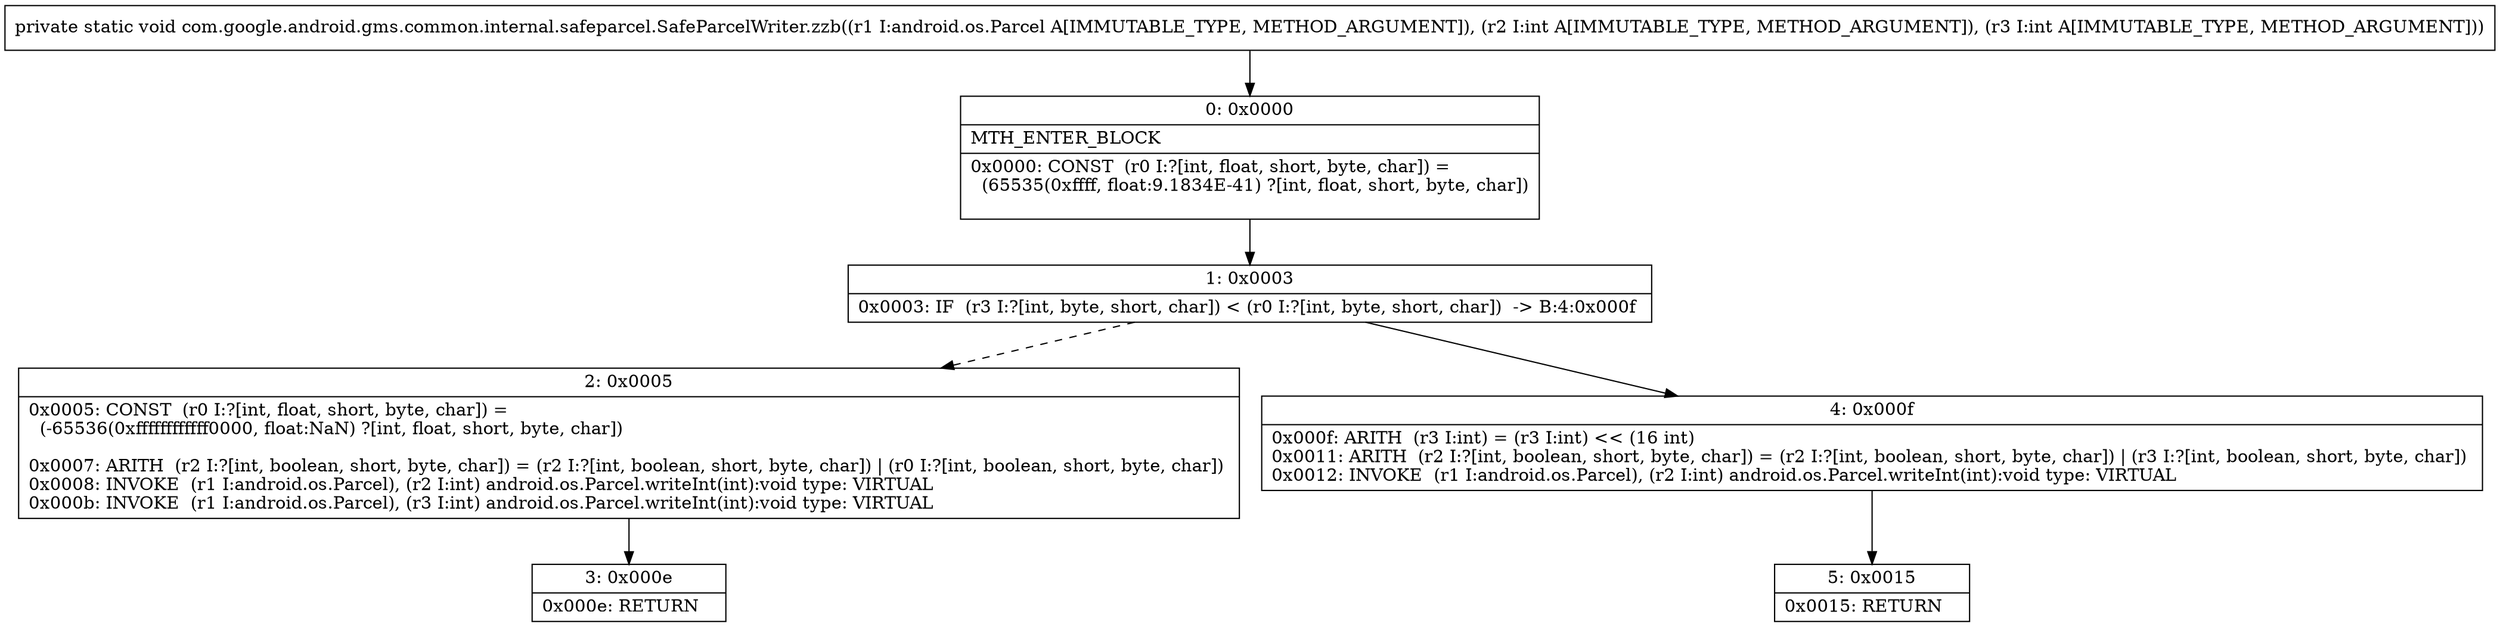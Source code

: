 digraph "CFG forcom.google.android.gms.common.internal.safeparcel.SafeParcelWriter.zzb(Landroid\/os\/Parcel;II)V" {
Node_0 [shape=record,label="{0\:\ 0x0000|MTH_ENTER_BLOCK\l|0x0000: CONST  (r0 I:?[int, float, short, byte, char]) = \l  (65535(0xffff, float:9.1834E\-41) ?[int, float, short, byte, char])\l \l}"];
Node_1 [shape=record,label="{1\:\ 0x0003|0x0003: IF  (r3 I:?[int, byte, short, char]) \< (r0 I:?[int, byte, short, char])  \-\> B:4:0x000f \l}"];
Node_2 [shape=record,label="{2\:\ 0x0005|0x0005: CONST  (r0 I:?[int, float, short, byte, char]) = \l  (\-65536(0xffffffffffff0000, float:NaN) ?[int, float, short, byte, char])\l \l0x0007: ARITH  (r2 I:?[int, boolean, short, byte, char]) = (r2 I:?[int, boolean, short, byte, char]) \| (r0 I:?[int, boolean, short, byte, char]) \l0x0008: INVOKE  (r1 I:android.os.Parcel), (r2 I:int) android.os.Parcel.writeInt(int):void type: VIRTUAL \l0x000b: INVOKE  (r1 I:android.os.Parcel), (r3 I:int) android.os.Parcel.writeInt(int):void type: VIRTUAL \l}"];
Node_3 [shape=record,label="{3\:\ 0x000e|0x000e: RETURN   \l}"];
Node_4 [shape=record,label="{4\:\ 0x000f|0x000f: ARITH  (r3 I:int) = (r3 I:int) \<\< (16 int) \l0x0011: ARITH  (r2 I:?[int, boolean, short, byte, char]) = (r2 I:?[int, boolean, short, byte, char]) \| (r3 I:?[int, boolean, short, byte, char]) \l0x0012: INVOKE  (r1 I:android.os.Parcel), (r2 I:int) android.os.Parcel.writeInt(int):void type: VIRTUAL \l}"];
Node_5 [shape=record,label="{5\:\ 0x0015|0x0015: RETURN   \l}"];
MethodNode[shape=record,label="{private static void com.google.android.gms.common.internal.safeparcel.SafeParcelWriter.zzb((r1 I:android.os.Parcel A[IMMUTABLE_TYPE, METHOD_ARGUMENT]), (r2 I:int A[IMMUTABLE_TYPE, METHOD_ARGUMENT]), (r3 I:int A[IMMUTABLE_TYPE, METHOD_ARGUMENT])) }"];
MethodNode -> Node_0;
Node_0 -> Node_1;
Node_1 -> Node_2[style=dashed];
Node_1 -> Node_4;
Node_2 -> Node_3;
Node_4 -> Node_5;
}

